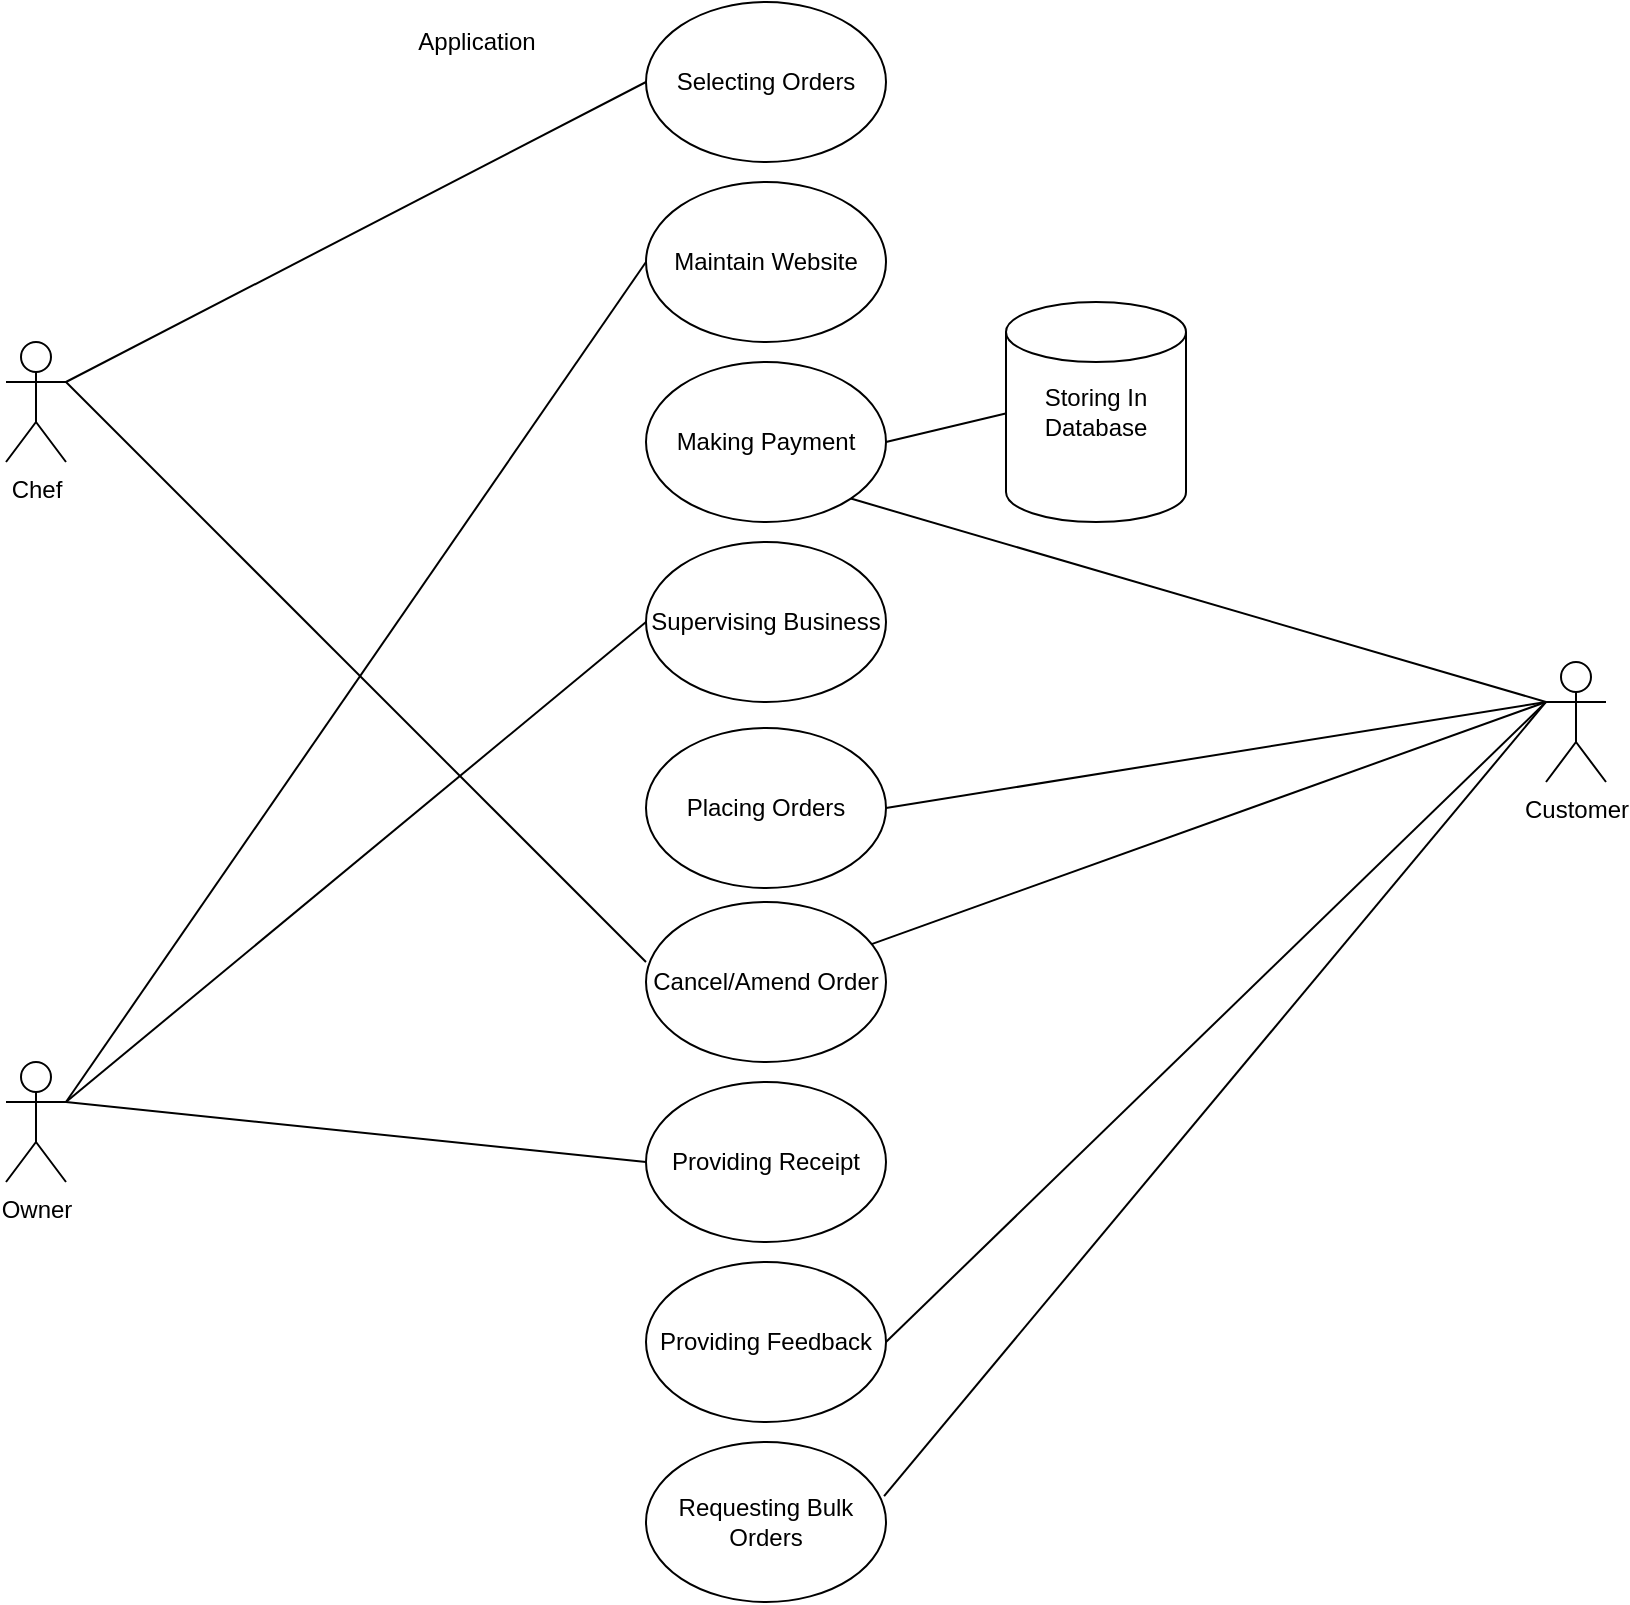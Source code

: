 <mxfile version="13.5.5" type="device"><diagram name="Page-1" id="e7e014a7-5840-1c2e-5031-d8a46d1fe8dd"><mxGraphModel dx="1108" dy="488" grid="1" gridSize="10" guides="1" tooltips="1" connect="1" arrows="1" fold="1" page="1" pageScale="1" pageWidth="1169" pageHeight="826" background="#ffffff" math="0" shadow="0"><root><mxCell id="0"/><mxCell id="1" parent="0"/><mxCell id="SLjJTWtBOlYa3ap0MSXg-41" value="Selecting Orders" style="ellipse;whiteSpace=wrap;html=1;" parent="1" vertex="1"><mxGeometry x="440" y="50" width="120" height="80" as="geometry"/></mxCell><mxCell id="SLjJTWtBOlYa3ap0MSXg-42" value="Maintain Website" style="ellipse;whiteSpace=wrap;html=1;" parent="1" vertex="1"><mxGeometry x="440" y="140" width="120" height="80" as="geometry"/></mxCell><mxCell id="SLjJTWtBOlYa3ap0MSXg-43" value="Making Payment" style="ellipse;whiteSpace=wrap;html=1;" parent="1" vertex="1"><mxGeometry x="440" y="230" width="120" height="80" as="geometry"/></mxCell><mxCell id="SLjJTWtBOlYa3ap0MSXg-44" value="Supervising Business" style="ellipse;whiteSpace=wrap;html=1;" parent="1" vertex="1"><mxGeometry x="440" y="320" width="120" height="80" as="geometry"/></mxCell><mxCell id="SLjJTWtBOlYa3ap0MSXg-45" value="Placing Orders" style="ellipse;whiteSpace=wrap;html=1;" parent="1" vertex="1"><mxGeometry x="440" y="413" width="120" height="80" as="geometry"/></mxCell><mxCell id="SLjJTWtBOlYa3ap0MSXg-46" value="Cancel/Amend Order" style="ellipse;whiteSpace=wrap;html=1;" parent="1" vertex="1"><mxGeometry x="440" y="500" width="120" height="80" as="geometry"/></mxCell><mxCell id="9B0tyvacNO41w-isiVAI-1" value="Providing Receipt" style="ellipse;whiteSpace=wrap;html=1;" vertex="1" parent="1"><mxGeometry x="440" y="590" width="120" height="80" as="geometry"/></mxCell><mxCell id="9B0tyvacNO41w-isiVAI-2" value="Providing Feedback" style="ellipse;whiteSpace=wrap;html=1;" vertex="1" parent="1"><mxGeometry x="440" y="680" width="120" height="80" as="geometry"/></mxCell><mxCell id="9B0tyvacNO41w-isiVAI-3" value="Requesting Bulk Orders" style="ellipse;whiteSpace=wrap;html=1;" vertex="1" parent="1"><mxGeometry x="440" y="770" width="120" height="80" as="geometry"/></mxCell><mxCell id="9B0tyvacNO41w-isiVAI-4" value="Chef" style="shape=umlActor;verticalLabelPosition=bottom;verticalAlign=top;html=1;outlineConnect=0;" vertex="1" parent="1"><mxGeometry x="120" y="220" width="30" height="60" as="geometry"/></mxCell><mxCell id="9B0tyvacNO41w-isiVAI-5" value="Owner" style="shape=umlActor;verticalLabelPosition=bottom;verticalAlign=top;html=1;outlineConnect=0;" vertex="1" parent="1"><mxGeometry x="120" y="580" width="30" height="60" as="geometry"/></mxCell><mxCell id="9B0tyvacNO41w-isiVAI-6" value="Customer" style="shape=umlActor;verticalLabelPosition=bottom;verticalAlign=top;html=1;outlineConnect=0;" vertex="1" parent="1"><mxGeometry x="890" y="380" width="30" height="60" as="geometry"/></mxCell><mxCell id="9B0tyvacNO41w-isiVAI-8" value="" style="endArrow=none;html=1;entryX=0;entryY=0.5;entryDx=0;entryDy=0;" edge="1" parent="1" target="SLjJTWtBOlYa3ap0MSXg-41"><mxGeometry width="50" height="50" relative="1" as="geometry"><mxPoint x="150" y="240" as="sourcePoint"/><mxPoint x="200" y="190" as="targetPoint"/></mxGeometry></mxCell><mxCell id="9B0tyvacNO41w-isiVAI-9" value="" style="endArrow=none;html=1;entryX=0;entryY=0.375;entryDx=0;entryDy=0;entryPerimeter=0;" edge="1" parent="1" target="SLjJTWtBOlYa3ap0MSXg-46"><mxGeometry width="50" height="50" relative="1" as="geometry"><mxPoint x="150" y="240" as="sourcePoint"/><mxPoint x="450" y="100" as="targetPoint"/></mxGeometry></mxCell><mxCell id="9B0tyvacNO41w-isiVAI-10" value="" style="endArrow=none;html=1;entryX=0;entryY=0.5;entryDx=0;entryDy=0;" edge="1" parent="1" target="SLjJTWtBOlYa3ap0MSXg-42"><mxGeometry width="50" height="50" relative="1" as="geometry"><mxPoint x="150" y="600" as="sourcePoint"/><mxPoint x="440" y="450" as="targetPoint"/></mxGeometry></mxCell><mxCell id="9B0tyvacNO41w-isiVAI-11" value="" style="endArrow=none;html=1;entryX=0;entryY=0.5;entryDx=0;entryDy=0;" edge="1" parent="1" target="SLjJTWtBOlYa3ap0MSXg-44"><mxGeometry width="50" height="50" relative="1" as="geometry"><mxPoint x="150" y="600" as="sourcePoint"/><mxPoint x="440" y="450" as="targetPoint"/></mxGeometry></mxCell><mxCell id="9B0tyvacNO41w-isiVAI-12" value="" style="endArrow=none;html=1;entryX=0;entryY=0.5;entryDx=0;entryDy=0;" edge="1" parent="1" target="9B0tyvacNO41w-isiVAI-1"><mxGeometry width="50" height="50" relative="1" as="geometry"><mxPoint x="150" y="600" as="sourcePoint"/><mxPoint x="460" y="470" as="targetPoint"/></mxGeometry></mxCell><mxCell id="9B0tyvacNO41w-isiVAI-13" value="" style="endArrow=none;html=1;entryX=0;entryY=0.333;entryDx=0;entryDy=0;exitX=1;exitY=1;exitDx=0;exitDy=0;entryPerimeter=0;" edge="1" parent="1" source="SLjJTWtBOlYa3ap0MSXg-43" target="9B0tyvacNO41w-isiVAI-6"><mxGeometry width="50" height="50" relative="1" as="geometry"><mxPoint x="720" y="300" as="sourcePoint"/><mxPoint x="1010" y="150" as="targetPoint"/></mxGeometry></mxCell><mxCell id="9B0tyvacNO41w-isiVAI-14" value="" style="endArrow=none;html=1;exitX=1;exitY=0.5;exitDx=0;exitDy=0;" edge="1" parent="1" source="SLjJTWtBOlYa3ap0MSXg-45"><mxGeometry width="50" height="50" relative="1" as="geometry"><mxPoint x="570" y="280" as="sourcePoint"/><mxPoint x="890" y="400" as="targetPoint"/></mxGeometry></mxCell><mxCell id="9B0tyvacNO41w-isiVAI-15" value="" style="endArrow=none;html=1;" edge="1" parent="1" source="SLjJTWtBOlYa3ap0MSXg-46"><mxGeometry width="50" height="50" relative="1" as="geometry"><mxPoint x="564" y="532" as="sourcePoint"/><mxPoint x="890" y="400" as="targetPoint"/></mxGeometry></mxCell><mxCell id="9B0tyvacNO41w-isiVAI-16" value="" style="endArrow=none;html=1;exitX=1;exitY=0.5;exitDx=0;exitDy=0;" edge="1" parent="1" source="9B0tyvacNO41w-isiVAI-2"><mxGeometry width="50" height="50" relative="1" as="geometry"><mxPoint x="562.828" y="531.036" as="sourcePoint"/><mxPoint x="890" y="400" as="targetPoint"/></mxGeometry></mxCell><mxCell id="9B0tyvacNO41w-isiVAI-17" value="" style="endArrow=none;html=1;exitX=0.992;exitY=0.338;exitDx=0;exitDy=0;exitPerimeter=0;entryX=0;entryY=0.333;entryDx=0;entryDy=0;entryPerimeter=0;" edge="1" parent="1" source="9B0tyvacNO41w-isiVAI-3" target="9B0tyvacNO41w-isiVAI-6"><mxGeometry width="50" height="50" relative="1" as="geometry"><mxPoint x="570" y="730" as="sourcePoint"/><mxPoint x="880" y="400" as="targetPoint"/></mxGeometry></mxCell><mxCell id="9B0tyvacNO41w-isiVAI-19" value="Application" style="text;html=1;align=center;verticalAlign=middle;resizable=0;points=[];autosize=1;" vertex="1" parent="1"><mxGeometry x="320" y="60" width="70" height="20" as="geometry"/></mxCell><mxCell id="9B0tyvacNO41w-isiVAI-20" value="" style="endArrow=none;html=1;entryX=0.033;entryY=0.5;entryDx=0;entryDy=0;entryPerimeter=0;" edge="1" parent="1" target="9B0tyvacNO41w-isiVAI-21"><mxGeometry width="50" height="50" relative="1" as="geometry"><mxPoint x="560" y="270" as="sourcePoint"/><mxPoint x="610" y="270" as="targetPoint"/></mxGeometry></mxCell><mxCell id="9B0tyvacNO41w-isiVAI-21" value="Storing In Database" style="shape=cylinder2;whiteSpace=wrap;html=1;boundedLbl=1;backgroundOutline=1;size=15;" vertex="1" parent="1"><mxGeometry x="620" y="200" width="90" height="110" as="geometry"/></mxCell></root></mxGraphModel></diagram></mxfile>